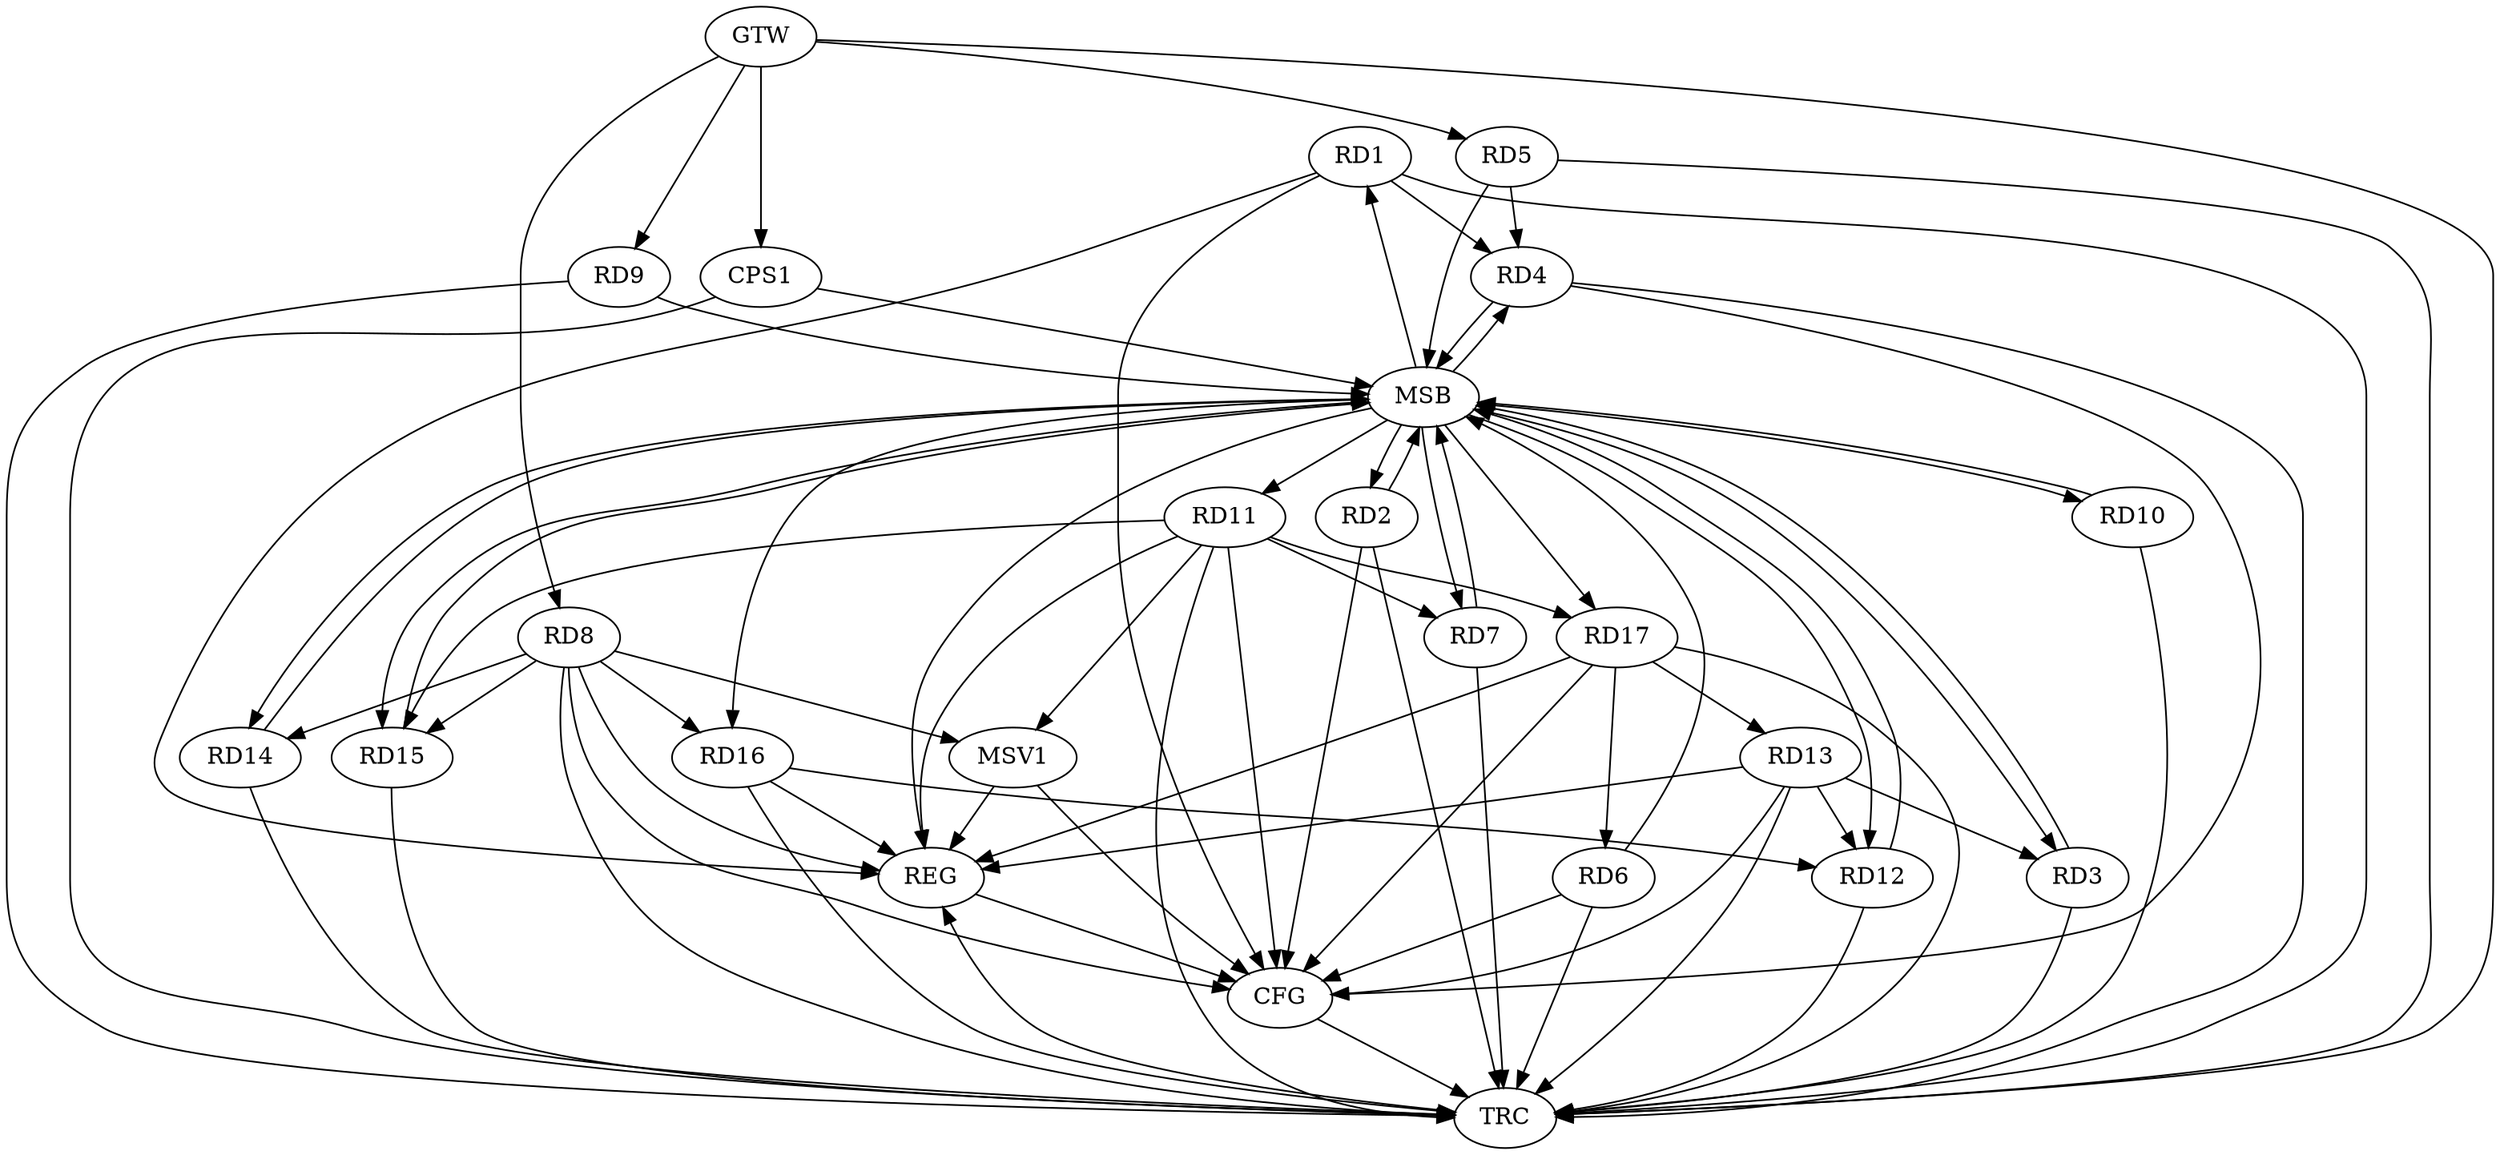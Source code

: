 strict digraph G {
  RD1 [ label="RD1" ];
  RD2 [ label="RD2" ];
  RD3 [ label="RD3" ];
  RD4 [ label="RD4" ];
  RD5 [ label="RD5" ];
  RD6 [ label="RD6" ];
  RD7 [ label="RD7" ];
  RD8 [ label="RD8" ];
  RD9 [ label="RD9" ];
  RD10 [ label="RD10" ];
  RD11 [ label="RD11" ];
  RD12 [ label="RD12" ];
  RD13 [ label="RD13" ];
  RD14 [ label="RD14" ];
  RD15 [ label="RD15" ];
  RD16 [ label="RD16" ];
  RD17 [ label="RD17" ];
  CPS1 [ label="CPS1" ];
  GTW [ label="GTW" ];
  REG [ label="REG" ];
  MSB [ label="MSB" ];
  CFG [ label="CFG" ];
  TRC [ label="TRC" ];
  MSV1 [ label="MSV1" ];
  RD13 -> RD3;
  RD17 -> RD6;
  RD11 -> RD7;
  RD8 -> RD14;
  RD8 -> RD15;
  RD8 -> RD16;
  RD11 -> RD15;
  RD11 -> RD17;
  RD13 -> RD12;
  RD16 -> RD12;
  RD17 -> RD13;
  GTW -> RD5;
  GTW -> RD8;
  GTW -> RD9;
  GTW -> CPS1;
  RD1 -> REG;
  RD8 -> REG;
  RD11 -> REG;
  RD13 -> REG;
  RD16 -> REG;
  RD17 -> REG;
  RD2 -> MSB;
  MSB -> REG;
  RD3 -> MSB;
  RD4 -> MSB;
  MSB -> RD11;
  MSB -> RD16;
  MSB -> RD17;
  RD5 -> MSB;
  MSB -> RD1;
  MSB -> RD3;
  RD6 -> MSB;
  MSB -> RD4;
  MSB -> RD12;
  RD7 -> MSB;
  RD9 -> MSB;
  RD10 -> MSB;
  RD12 -> MSB;
  RD14 -> MSB;
  RD15 -> MSB;
  CPS1 -> MSB;
  MSB -> RD2;
  MSB -> RD7;
  MSB -> RD10;
  MSB -> RD14;
  MSB -> RD15;
  RD11 -> CFG;
  RD17 -> CFG;
  RD1 -> CFG;
  RD8 -> CFG;
  RD4 -> CFG;
  RD2 -> CFG;
  RD13 -> CFG;
  RD6 -> CFG;
  REG -> CFG;
  RD1 -> TRC;
  RD2 -> TRC;
  RD3 -> TRC;
  RD4 -> TRC;
  RD5 -> TRC;
  RD6 -> TRC;
  RD7 -> TRC;
  RD8 -> TRC;
  RD9 -> TRC;
  RD10 -> TRC;
  RD11 -> TRC;
  RD12 -> TRC;
  RD13 -> TRC;
  RD14 -> TRC;
  RD15 -> TRC;
  RD16 -> TRC;
  RD17 -> TRC;
  CPS1 -> TRC;
  GTW -> TRC;
  CFG -> TRC;
  TRC -> REG;
  RD5 -> RD4;
  RD1 -> RD4;
  RD8 -> MSV1;
  RD11 -> MSV1;
  MSV1 -> REG;
  MSV1 -> CFG;
}
